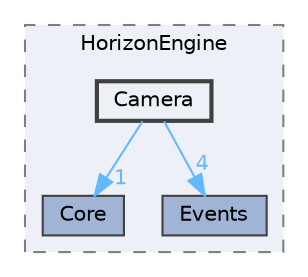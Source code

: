 digraph "C:/shortPath/28_11_HGE/HorizonEngine2D/HorizonEngine/src/HorizonEngine/Camera"
{
 // LATEX_PDF_SIZE
  bgcolor="transparent";
  edge [fontname=Helvetica,fontsize=10,labelfontname=Helvetica,labelfontsize=10];
  node [fontname=Helvetica,fontsize=10,shape=box,height=0.2,width=0.4];
  compound=true
  subgraph clusterdir_7d00ba20b32cebfbf7d38294c84d3a1f {
    graph [ bgcolor="#edf0f7", pencolor="grey50", label="HorizonEngine", fontname=Helvetica,fontsize=10 style="filled,dashed", URL="dir_7d00ba20b32cebfbf7d38294c84d3a1f.html",tooltip=""]
  dir_10a0afe1459b063abc75d67da4ad5a11 [label="Core", fillcolor="#a2b4d6", color="grey25", style="filled", URL="dir_10a0afe1459b063abc75d67da4ad5a11.html",tooltip=""];
  dir_2aa0f8e194124a761998454645434c09 [label="Events", fillcolor="#a2b4d6", color="grey25", style="filled", URL="dir_2aa0f8e194124a761998454645434c09.html",tooltip=""];
  dir_3d0c5a33762b2c266d3661ed4c5c2414 [label="Camera", fillcolor="#edf0f7", color="grey25", style="filled,bold", URL="dir_3d0c5a33762b2c266d3661ed4c5c2414.html",tooltip=""];
  }
  dir_3d0c5a33762b2c266d3661ed4c5c2414->dir_10a0afe1459b063abc75d67da4ad5a11 [headlabel="1", labeldistance=1.5 headhref="dir_000003_000007.html" color="steelblue1" fontcolor="steelblue1"];
  dir_3d0c5a33762b2c266d3661ed4c5c2414->dir_2aa0f8e194124a761998454645434c09 [headlabel="4", labeldistance=1.5 headhref="dir_000003_000008.html" color="steelblue1" fontcolor="steelblue1"];
}
